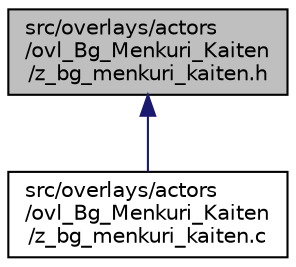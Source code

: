 digraph "src/overlays/actors/ovl_Bg_Menkuri_Kaiten/z_bg_menkuri_kaiten.h"
{
 // LATEX_PDF_SIZE
  edge [fontname="Helvetica",fontsize="10",labelfontname="Helvetica",labelfontsize="10"];
  node [fontname="Helvetica",fontsize="10",shape=record];
  Node1 [label="src/overlays/actors\l/ovl_Bg_Menkuri_Kaiten\l/z_bg_menkuri_kaiten.h",height=0.2,width=0.4,color="black", fillcolor="grey75", style="filled", fontcolor="black",tooltip=" "];
  Node1 -> Node2 [dir="back",color="midnightblue",fontsize="10",style="solid",fontname="Helvetica"];
  Node2 [label="src/overlays/actors\l/ovl_Bg_Menkuri_Kaiten\l/z_bg_menkuri_kaiten.c",height=0.2,width=0.4,color="black", fillcolor="white", style="filled",URL="$d0/d07/z__bg__menkuri__kaiten_8c.html",tooltip=" "];
}
